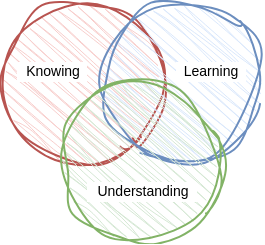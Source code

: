 <mxfile version="26.2.13">
  <diagram name="Page-1" id="NtBqkps6XmYwAPOiUv5h">
    <mxGraphModel dx="265" dy="218" grid="1" gridSize="10" guides="1" tooltips="1" connect="1" arrows="1" fold="1" page="1" pageScale="1" pageWidth="850" pageHeight="1100" math="0" shadow="0">
      <root>
        <mxCell id="0" />
        <mxCell id="1" parent="0" />
        <mxCell id="RBDzkdDMLqAT5gV6AW90-1" value="" style="ellipse;whiteSpace=wrap;html=1;aspect=fixed;sketch=1;curveFitting=1;jiggle=2;fillColor=#f8cecc;strokeColor=#b85450;direction=south;" vertex="1" parent="1">
          <mxGeometry x="60" y="170" width="80" height="80" as="geometry" />
        </mxCell>
        <mxCell id="RBDzkdDMLqAT5gV6AW90-2" value="" style="ellipse;whiteSpace=wrap;html=1;aspect=fixed;sketch=1;curveFitting=1;jiggle=2;fillColor=#dae8fc;strokeColor=#6c8ebf;direction=south;" vertex="1" parent="1">
          <mxGeometry x="110" y="170" width="80" height="80" as="geometry" />
        </mxCell>
        <mxCell id="RBDzkdDMLqAT5gV6AW90-3" value="" style="ellipse;whiteSpace=wrap;html=1;aspect=fixed;sketch=1;curveFitting=1;jiggle=2;fillColor=#d5e8d4;strokeColor=#82b366;direction=south;" vertex="1" parent="1">
          <mxGeometry x="90" y="210" width="80" height="80" as="geometry" />
        </mxCell>
        <mxCell id="RBDzkdDMLqAT5gV6AW90-5" value="Understanding" style="rounded=0;whiteSpace=wrap;html=1;strokeColor=none;fontSize=7;" vertex="1" parent="1">
          <mxGeometry x="102.5" y="260" width="55" height="10" as="geometry" />
        </mxCell>
        <mxCell id="RBDzkdDMLqAT5gV6AW90-6" value="Learning" style="rounded=0;whiteSpace=wrap;html=1;strokeColor=none;fontSize=7;" vertex="1" parent="1">
          <mxGeometry x="147" y="200" width="35" height="10" as="geometry" />
        </mxCell>
        <mxCell id="RBDzkdDMLqAT5gV6AW90-7" value="Knowing" style="rounded=0;whiteSpace=wrap;html=1;strokeColor=none;fontSize=7;" vertex="1" parent="1">
          <mxGeometry x="67.5" y="200" width="35" height="10" as="geometry" />
        </mxCell>
      </root>
    </mxGraphModel>
  </diagram>
</mxfile>
